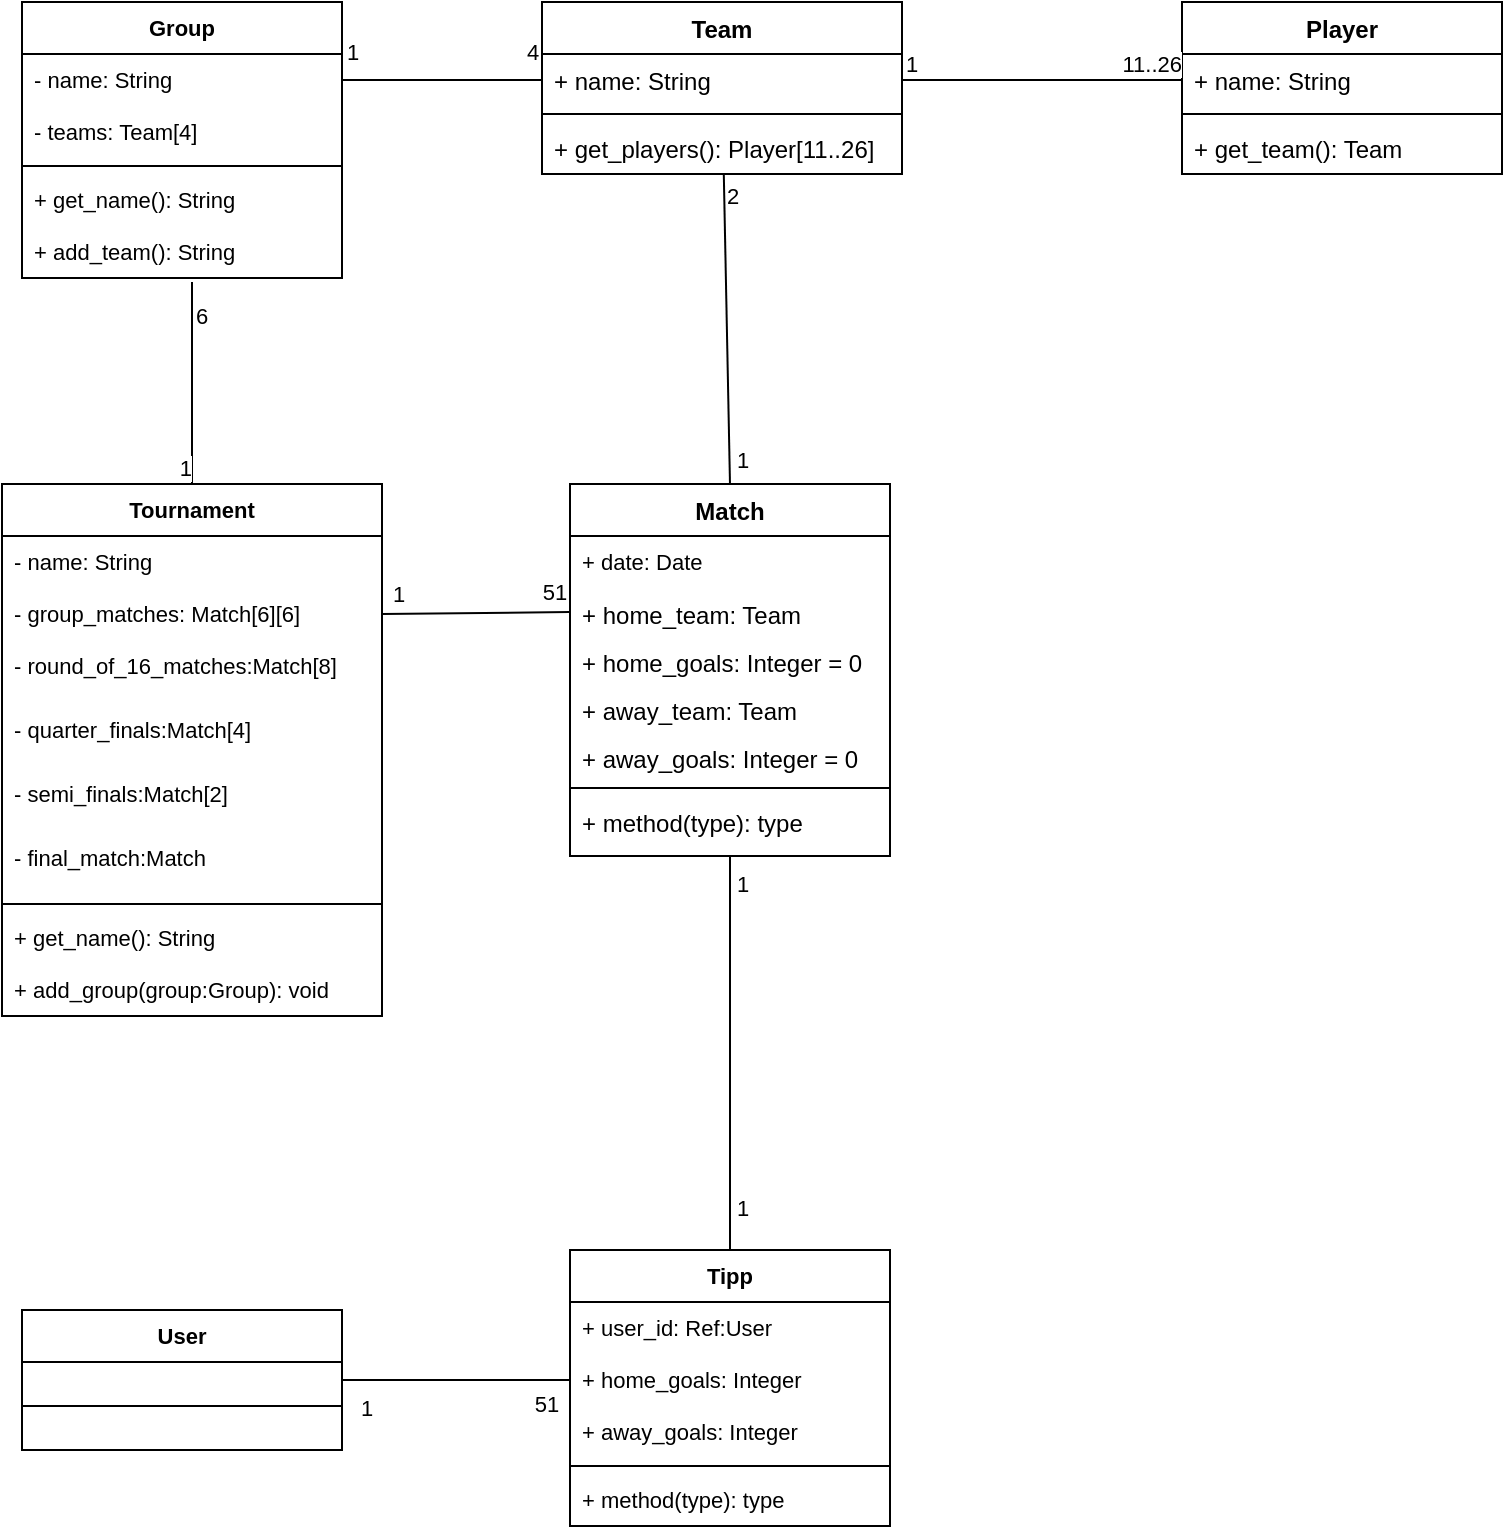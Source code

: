 <mxfile version="24.5.1" type="device">
  <diagram id="09B83zTgVnMZhx-neMrA" name="Seite-1">
    <mxGraphModel dx="790" dy="586" grid="1" gridSize="10" guides="1" tooltips="1" connect="1" arrows="1" fold="1" page="1" pageScale="1" pageWidth="827" pageHeight="1169" math="0" shadow="0">
      <root>
        <mxCell id="0" />
        <mxCell id="1" parent="0" />
        <mxCell id="2" value="Team" style="swimlane;fontStyle=1;align=center;verticalAlign=top;childLayout=stackLayout;horizontal=1;startSize=26;horizontalStack=0;resizeParent=1;resizeParentMax=0;resizeLast=0;collapsible=1;marginBottom=0;" parent="1" vertex="1">
          <mxGeometry x="320" y="280" width="180" height="86" as="geometry" />
        </mxCell>
        <mxCell id="3" value="+ name: String" style="text;strokeColor=none;fillColor=none;align=left;verticalAlign=top;spacingLeft=4;spacingRight=4;overflow=hidden;rotatable=0;points=[[0,0.5],[1,0.5]];portConstraint=eastwest;" parent="2" vertex="1">
          <mxGeometry y="26" width="180" height="26" as="geometry" />
        </mxCell>
        <mxCell id="4" value="" style="line;strokeWidth=1;fillColor=none;align=left;verticalAlign=middle;spacingTop=-1;spacingLeft=3;spacingRight=3;rotatable=0;labelPosition=right;points=[];portConstraint=eastwest;strokeColor=inherit;" parent="2" vertex="1">
          <mxGeometry y="52" width="180" height="8" as="geometry" />
        </mxCell>
        <mxCell id="5" value="+ get_players(): Player[11..26]" style="text;strokeColor=none;fillColor=none;align=left;verticalAlign=top;spacingLeft=4;spacingRight=4;overflow=hidden;rotatable=0;points=[[0,0.5],[1,0.5]];portConstraint=eastwest;" parent="2" vertex="1">
          <mxGeometry y="60" width="180" height="26" as="geometry" />
        </mxCell>
        <mxCell id="wwPuwIpyxpncLNS1QefD-5" value="Player" style="swimlane;fontStyle=1;align=center;verticalAlign=top;childLayout=stackLayout;horizontal=1;startSize=26;horizontalStack=0;resizeParent=1;resizeParentMax=0;resizeLast=0;collapsible=1;marginBottom=0;whiteSpace=wrap;html=1;" vertex="1" parent="1">
          <mxGeometry x="640" y="280" width="160" height="86" as="geometry" />
        </mxCell>
        <mxCell id="wwPuwIpyxpncLNS1QefD-6" value="+ name: String" style="text;strokeColor=none;fillColor=none;align=left;verticalAlign=top;spacingLeft=4;spacingRight=4;overflow=hidden;rotatable=0;points=[[0,0.5],[1,0.5]];portConstraint=eastwest;whiteSpace=wrap;html=1;" vertex="1" parent="wwPuwIpyxpncLNS1QefD-5">
          <mxGeometry y="26" width="160" height="26" as="geometry" />
        </mxCell>
        <mxCell id="wwPuwIpyxpncLNS1QefD-7" value="" style="line;strokeWidth=1;fillColor=none;align=left;verticalAlign=middle;spacingTop=-1;spacingLeft=3;spacingRight=3;rotatable=0;labelPosition=right;points=[];portConstraint=eastwest;strokeColor=inherit;" vertex="1" parent="wwPuwIpyxpncLNS1QefD-5">
          <mxGeometry y="52" width="160" height="8" as="geometry" />
        </mxCell>
        <mxCell id="wwPuwIpyxpncLNS1QefD-8" value="+ get_team(): Team" style="text;strokeColor=none;fillColor=none;align=left;verticalAlign=top;spacingLeft=4;spacingRight=4;overflow=hidden;rotatable=0;points=[[0,0.5],[1,0.5]];portConstraint=eastwest;whiteSpace=wrap;html=1;" vertex="1" parent="wwPuwIpyxpncLNS1QefD-5">
          <mxGeometry y="60" width="160" height="26" as="geometry" />
        </mxCell>
        <mxCell id="wwPuwIpyxpncLNS1QefD-9" value="" style="endArrow=none;html=1;rounded=0;exitX=1;exitY=0.5;exitDx=0;exitDy=0;entryX=0;entryY=0.5;entryDx=0;entryDy=0;" edge="1" parent="1" source="3" target="wwPuwIpyxpncLNS1QefD-6">
          <mxGeometry relative="1" as="geometry">
            <mxPoint x="480" y="410" as="sourcePoint" />
            <mxPoint x="650" y="571" as="targetPoint" />
          </mxGeometry>
        </mxCell>
        <mxCell id="wwPuwIpyxpncLNS1QefD-10" value="1" style="edgeLabel;resizable=0;html=1;align=left;verticalAlign=bottom;" connectable="0" vertex="1" parent="wwPuwIpyxpncLNS1QefD-9">
          <mxGeometry x="-1" relative="1" as="geometry" />
        </mxCell>
        <mxCell id="wwPuwIpyxpncLNS1QefD-11" value="11..26" style="edgeLabel;resizable=0;html=1;align=right;verticalAlign=bottom;" connectable="0" vertex="1" parent="wwPuwIpyxpncLNS1QefD-9">
          <mxGeometry x="1" relative="1" as="geometry" />
        </mxCell>
        <mxCell id="wwPuwIpyxpncLNS1QefD-12" value="Match" style="swimlane;fontStyle=1;align=center;verticalAlign=top;childLayout=stackLayout;horizontal=1;startSize=26;horizontalStack=0;resizeParent=1;resizeParentMax=0;resizeLast=0;collapsible=1;marginBottom=0;whiteSpace=wrap;html=1;" vertex="1" parent="1">
          <mxGeometry x="334" y="521" width="160" height="186" as="geometry" />
        </mxCell>
        <mxCell id="wwPuwIpyxpncLNS1QefD-88" value="+ date: Date" style="text;strokeColor=none;fillColor=none;align=left;verticalAlign=top;spacingLeft=4;spacingRight=4;overflow=hidden;rotatable=0;points=[[0,0.5],[1,0.5]];portConstraint=eastwest;whiteSpace=wrap;html=1;fontFamily=Helvetica;fontSize=11;fontColor=default;labelBackgroundColor=default;" vertex="1" parent="wwPuwIpyxpncLNS1QefD-12">
          <mxGeometry y="26" width="160" height="26" as="geometry" />
        </mxCell>
        <mxCell id="wwPuwIpyxpncLNS1QefD-13" value="+ home_team: Team&lt;div&gt;&lt;br&gt;&lt;/div&gt;" style="text;strokeColor=none;fillColor=none;align=left;verticalAlign=top;spacingLeft=4;spacingRight=4;overflow=hidden;rotatable=0;points=[[0,0.5],[1,0.5]];portConstraint=eastwest;whiteSpace=wrap;html=1;" vertex="1" parent="wwPuwIpyxpncLNS1QefD-12">
          <mxGeometry y="52" width="160" height="24" as="geometry" />
        </mxCell>
        <mxCell id="wwPuwIpyxpncLNS1QefD-69" value="+ home_goals: Integer = 0&lt;div&gt;&lt;br&gt;&lt;/div&gt;" style="text;strokeColor=none;fillColor=none;align=left;verticalAlign=top;spacingLeft=4;spacingRight=4;overflow=hidden;rotatable=0;points=[[0,0.5],[1,0.5]];portConstraint=eastwest;whiteSpace=wrap;html=1;" vertex="1" parent="wwPuwIpyxpncLNS1QefD-12">
          <mxGeometry y="76" width="160" height="24" as="geometry" />
        </mxCell>
        <mxCell id="wwPuwIpyxpncLNS1QefD-70" value="+ away_team: Team&lt;div&gt;&lt;br&gt;&lt;/div&gt;" style="text;strokeColor=none;fillColor=none;align=left;verticalAlign=top;spacingLeft=4;spacingRight=4;overflow=hidden;rotatable=0;points=[[0,0.5],[1,0.5]];portConstraint=eastwest;whiteSpace=wrap;html=1;" vertex="1" parent="wwPuwIpyxpncLNS1QefD-12">
          <mxGeometry y="100" width="160" height="24" as="geometry" />
        </mxCell>
        <mxCell id="wwPuwIpyxpncLNS1QefD-16" value="+ away_goals: Integer = 0" style="text;strokeColor=none;fillColor=none;align=left;verticalAlign=top;spacingLeft=4;spacingRight=4;overflow=hidden;rotatable=0;points=[[0,0.5],[1,0.5]];portConstraint=eastwest;whiteSpace=wrap;html=1;" vertex="1" parent="wwPuwIpyxpncLNS1QefD-12">
          <mxGeometry y="124" width="160" height="24" as="geometry" />
        </mxCell>
        <mxCell id="wwPuwIpyxpncLNS1QefD-14" value="" style="line;strokeWidth=1;fillColor=none;align=left;verticalAlign=middle;spacingTop=-1;spacingLeft=3;spacingRight=3;rotatable=0;labelPosition=right;points=[];portConstraint=eastwest;strokeColor=inherit;" vertex="1" parent="wwPuwIpyxpncLNS1QefD-12">
          <mxGeometry y="148" width="160" height="8" as="geometry" />
        </mxCell>
        <mxCell id="wwPuwIpyxpncLNS1QefD-15" value="+ method(type): type" style="text;strokeColor=none;fillColor=none;align=left;verticalAlign=top;spacingLeft=4;spacingRight=4;overflow=hidden;rotatable=0;points=[[0,0.5],[1,0.5]];portConstraint=eastwest;whiteSpace=wrap;html=1;" vertex="1" parent="wwPuwIpyxpncLNS1QefD-12">
          <mxGeometry y="156" width="160" height="30" as="geometry" />
        </mxCell>
        <mxCell id="wwPuwIpyxpncLNS1QefD-17" style="rounded=0;orthogonalLoop=1;jettySize=auto;html=1;exitX=0.5;exitY=0;exitDx=0;exitDy=0;entryX=0.505;entryY=1.003;entryDx=0;entryDy=0;entryPerimeter=0;endArrow=none;endFill=0;" edge="1" parent="1" source="wwPuwIpyxpncLNS1QefD-12" target="5">
          <mxGeometry relative="1" as="geometry" />
        </mxCell>
        <mxCell id="wwPuwIpyxpncLNS1QefD-71" value="2" style="edgeLabel;html=1;align=center;verticalAlign=middle;resizable=0;points=[];fontFamily=Helvetica;fontSize=11;fontColor=default;labelBackgroundColor=default;" vertex="1" connectable="0" parent="wwPuwIpyxpncLNS1QefD-17">
          <mxGeometry x="0.857" y="-1" relative="1" as="geometry">
            <mxPoint x="3" as="offset" />
          </mxGeometry>
        </mxCell>
        <mxCell id="wwPuwIpyxpncLNS1QefD-72" value="1" style="edgeLabel;html=1;align=center;verticalAlign=middle;resizable=0;points=[];fontFamily=Helvetica;fontSize=11;fontColor=default;labelBackgroundColor=default;" vertex="1" connectable="0" parent="wwPuwIpyxpncLNS1QefD-17">
          <mxGeometry x="-0.844" y="-1" relative="1" as="geometry">
            <mxPoint x="5" as="offset" />
          </mxGeometry>
        </mxCell>
        <mxCell id="wwPuwIpyxpncLNS1QefD-20" value="Group" style="swimlane;fontStyle=1;align=center;verticalAlign=top;childLayout=stackLayout;horizontal=1;startSize=26;horizontalStack=0;resizeParent=1;resizeParentMax=0;resizeLast=0;collapsible=1;marginBottom=0;whiteSpace=wrap;html=1;fontFamily=Helvetica;fontSize=11;fontColor=default;labelBackgroundColor=default;" vertex="1" parent="1">
          <mxGeometry x="60" y="280" width="160" height="138" as="geometry" />
        </mxCell>
        <mxCell id="wwPuwIpyxpncLNS1QefD-21" value="- name: String" style="text;strokeColor=none;fillColor=none;align=left;verticalAlign=top;spacingLeft=4;spacingRight=4;overflow=hidden;rotatable=0;points=[[0,0.5],[1,0.5]];portConstraint=eastwest;whiteSpace=wrap;html=1;fontFamily=Helvetica;fontSize=11;fontColor=default;labelBackgroundColor=default;" vertex="1" parent="wwPuwIpyxpncLNS1QefD-20">
          <mxGeometry y="26" width="160" height="26" as="geometry" />
        </mxCell>
        <mxCell id="wwPuwIpyxpncLNS1QefD-66" value="- teams: Team[4]" style="text;strokeColor=none;fillColor=none;align=left;verticalAlign=top;spacingLeft=4;spacingRight=4;overflow=hidden;rotatable=0;points=[[0,0.5],[1,0.5]];portConstraint=eastwest;whiteSpace=wrap;html=1;fontFamily=Helvetica;fontSize=11;fontColor=default;labelBackgroundColor=default;" vertex="1" parent="wwPuwIpyxpncLNS1QefD-20">
          <mxGeometry y="52" width="160" height="26" as="geometry" />
        </mxCell>
        <mxCell id="wwPuwIpyxpncLNS1QefD-22" value="" style="line;strokeWidth=1;fillColor=none;align=left;verticalAlign=middle;spacingTop=-1;spacingLeft=3;spacingRight=3;rotatable=0;labelPosition=right;points=[];portConstraint=eastwest;strokeColor=inherit;fontFamily=Helvetica;fontSize=11;fontColor=default;labelBackgroundColor=default;" vertex="1" parent="wwPuwIpyxpncLNS1QefD-20">
          <mxGeometry y="78" width="160" height="8" as="geometry" />
        </mxCell>
        <mxCell id="wwPuwIpyxpncLNS1QefD-23" value="+ get_name(): String" style="text;strokeColor=none;fillColor=none;align=left;verticalAlign=top;spacingLeft=4;spacingRight=4;overflow=hidden;rotatable=0;points=[[0,0.5],[1,0.5]];portConstraint=eastwest;whiteSpace=wrap;html=1;fontFamily=Helvetica;fontSize=11;fontColor=default;labelBackgroundColor=default;" vertex="1" parent="wwPuwIpyxpncLNS1QefD-20">
          <mxGeometry y="86" width="160" height="26" as="geometry" />
        </mxCell>
        <mxCell id="wwPuwIpyxpncLNS1QefD-67" value="+ add_team(): String" style="text;strokeColor=none;fillColor=none;align=left;verticalAlign=top;spacingLeft=4;spacingRight=4;overflow=hidden;rotatable=0;points=[[0,0.5],[1,0.5]];portConstraint=eastwest;whiteSpace=wrap;html=1;fontFamily=Helvetica;fontSize=11;fontColor=default;labelBackgroundColor=default;" vertex="1" parent="wwPuwIpyxpncLNS1QefD-20">
          <mxGeometry y="112" width="160" height="26" as="geometry" />
        </mxCell>
        <mxCell id="wwPuwIpyxpncLNS1QefD-24" style="edgeStyle=none;rounded=0;orthogonalLoop=1;jettySize=auto;html=1;exitX=1;exitY=0.5;exitDx=0;exitDy=0;entryX=0;entryY=0.5;entryDx=0;entryDy=0;strokeColor=default;align=center;verticalAlign=middle;fontFamily=Helvetica;fontSize=11;fontColor=default;labelBackgroundColor=default;endArrow=none;" edge="1" parent="1" source="wwPuwIpyxpncLNS1QefD-21" target="3">
          <mxGeometry relative="1" as="geometry" />
        </mxCell>
        <mxCell id="wwPuwIpyxpncLNS1QefD-25" value="1" style="text;html=1;align=center;verticalAlign=middle;resizable=0;points=[];autosize=1;strokeColor=none;fillColor=none;fontFamily=Helvetica;fontSize=11;fontColor=default;labelBackgroundColor=default;" vertex="1" parent="1">
          <mxGeometry x="210" y="290" width="30" height="30" as="geometry" />
        </mxCell>
        <mxCell id="wwPuwIpyxpncLNS1QefD-26" value="4" style="text;html=1;align=center;verticalAlign=middle;resizable=0;points=[];autosize=1;strokeColor=none;fillColor=none;fontFamily=Helvetica;fontSize=11;fontColor=default;labelBackgroundColor=default;" vertex="1" parent="1">
          <mxGeometry x="300" y="290" width="30" height="30" as="geometry" />
        </mxCell>
        <mxCell id="wwPuwIpyxpncLNS1QefD-35" style="edgeStyle=none;rounded=0;orthogonalLoop=1;jettySize=auto;html=1;exitX=1;exitY=0.5;exitDx=0;exitDy=0;strokeColor=default;align=center;verticalAlign=middle;fontFamily=Helvetica;fontSize=11;fontColor=default;labelBackgroundColor=default;endArrow=none;entryX=0;entryY=0.5;entryDx=0;entryDy=0;" edge="1" parent="1" source="wwPuwIpyxpncLNS1QefD-34" target="wwPuwIpyxpncLNS1QefD-13">
          <mxGeometry relative="1" as="geometry">
            <mxPoint x="340" y="561" as="sourcePoint" />
            <mxPoint x="440" y="560" as="targetPoint" />
          </mxGeometry>
        </mxCell>
        <mxCell id="wwPuwIpyxpncLNS1QefD-36" value="1" style="edgeLabel;html=1;align=center;verticalAlign=middle;resizable=0;points=[];fontFamily=Helvetica;fontSize=11;fontColor=default;labelBackgroundColor=default;" vertex="1" connectable="0" parent="wwPuwIpyxpncLNS1QefD-35">
          <mxGeometry x="-0.667" relative="1" as="geometry">
            <mxPoint x="-8" y="-10" as="offset" />
          </mxGeometry>
        </mxCell>
        <mxCell id="wwPuwIpyxpncLNS1QefD-37" value="&lt;div&gt;51&lt;/div&gt;" style="edgeLabel;html=1;align=center;verticalAlign=middle;resizable=0;points=[];fontFamily=Helvetica;fontSize=11;fontColor=default;labelBackgroundColor=default;" vertex="1" connectable="0" parent="wwPuwIpyxpncLNS1QefD-35">
          <mxGeometry x="0.818" y="-1" relative="1" as="geometry">
            <mxPoint y="-11" as="offset" />
          </mxGeometry>
        </mxCell>
        <mxCell id="wwPuwIpyxpncLNS1QefD-27" value="Tournament" style="swimlane;fontStyle=1;align=center;verticalAlign=top;childLayout=stackLayout;horizontal=1;startSize=26;horizontalStack=0;resizeParent=1;resizeParentMax=0;resizeLast=0;collapsible=1;marginBottom=0;whiteSpace=wrap;html=1;fontFamily=Helvetica;fontSize=11;fontColor=default;labelBackgroundColor=default;" vertex="1" parent="1">
          <mxGeometry x="50" y="521" width="190" height="266" as="geometry" />
        </mxCell>
        <mxCell id="wwPuwIpyxpncLNS1QefD-28" value="- name: String" style="text;strokeColor=none;fillColor=none;align=left;verticalAlign=top;spacingLeft=4;spacingRight=4;overflow=hidden;rotatable=0;points=[[0,0.5],[1,0.5]];portConstraint=eastwest;whiteSpace=wrap;html=1;fontFamily=Helvetica;fontSize=11;fontColor=default;labelBackgroundColor=default;" vertex="1" parent="wwPuwIpyxpncLNS1QefD-27">
          <mxGeometry y="26" width="190" height="26" as="geometry" />
        </mxCell>
        <mxCell id="wwPuwIpyxpncLNS1QefD-34" value="- group_matches: Match[6][6]" style="text;strokeColor=none;fillColor=none;align=left;verticalAlign=top;spacingLeft=4;spacingRight=4;overflow=hidden;rotatable=0;points=[[0,0.5],[1,0.5]];portConstraint=eastwest;whiteSpace=wrap;html=1;fontFamily=Helvetica;fontSize=11;fontColor=default;labelBackgroundColor=default;" vertex="1" parent="wwPuwIpyxpncLNS1QefD-27">
          <mxGeometry y="52" width="190" height="26" as="geometry" />
        </mxCell>
        <mxCell id="wwPuwIpyxpncLNS1QefD-39" value="- round_of_16_matches:Match[8]" style="text;strokeColor=none;fillColor=none;align=left;verticalAlign=top;spacingLeft=4;spacingRight=4;overflow=hidden;rotatable=0;points=[[0,0.5],[1,0.5]];portConstraint=eastwest;whiteSpace=wrap;html=1;fontFamily=Helvetica;fontSize=11;fontColor=default;labelBackgroundColor=default;" vertex="1" parent="wwPuwIpyxpncLNS1QefD-27">
          <mxGeometry y="78" width="190" height="32" as="geometry" />
        </mxCell>
        <mxCell id="wwPuwIpyxpncLNS1QefD-43" value="- quarter_finals:Match[4]" style="text;strokeColor=none;fillColor=none;align=left;verticalAlign=top;spacingLeft=4;spacingRight=4;overflow=hidden;rotatable=0;points=[[0,0.5],[1,0.5]];portConstraint=eastwest;whiteSpace=wrap;html=1;fontFamily=Helvetica;fontSize=11;fontColor=default;labelBackgroundColor=default;" vertex="1" parent="wwPuwIpyxpncLNS1QefD-27">
          <mxGeometry y="110" width="190" height="32" as="geometry" />
        </mxCell>
        <mxCell id="wwPuwIpyxpncLNS1QefD-44" value="- semi_finals:Match[2]" style="text;strokeColor=none;fillColor=none;align=left;verticalAlign=top;spacingLeft=4;spacingRight=4;overflow=hidden;rotatable=0;points=[[0,0.5],[1,0.5]];portConstraint=eastwest;whiteSpace=wrap;html=1;fontFamily=Helvetica;fontSize=11;fontColor=default;labelBackgroundColor=default;" vertex="1" parent="wwPuwIpyxpncLNS1QefD-27">
          <mxGeometry y="142" width="190" height="32" as="geometry" />
        </mxCell>
        <mxCell id="wwPuwIpyxpncLNS1QefD-45" value="- final_match:Match" style="text;strokeColor=none;fillColor=none;align=left;verticalAlign=top;spacingLeft=4;spacingRight=4;overflow=hidden;rotatable=0;points=[[0,0.5],[1,0.5]];portConstraint=eastwest;whiteSpace=wrap;html=1;fontFamily=Helvetica;fontSize=11;fontColor=default;labelBackgroundColor=default;" vertex="1" parent="wwPuwIpyxpncLNS1QefD-27">
          <mxGeometry y="174" width="190" height="32" as="geometry" />
        </mxCell>
        <mxCell id="wwPuwIpyxpncLNS1QefD-29" value="" style="line;strokeWidth=1;fillColor=none;align=left;verticalAlign=middle;spacingTop=-1;spacingLeft=3;spacingRight=3;rotatable=0;labelPosition=right;points=[];portConstraint=eastwest;strokeColor=inherit;fontFamily=Helvetica;fontSize=11;fontColor=default;labelBackgroundColor=default;" vertex="1" parent="wwPuwIpyxpncLNS1QefD-27">
          <mxGeometry y="206" width="190" height="8" as="geometry" />
        </mxCell>
        <mxCell id="wwPuwIpyxpncLNS1QefD-30" value="+ get_name(): String" style="text;strokeColor=none;fillColor=none;align=left;verticalAlign=top;spacingLeft=4;spacingRight=4;overflow=hidden;rotatable=0;points=[[0,0.5],[1,0.5]];portConstraint=eastwest;whiteSpace=wrap;html=1;fontFamily=Helvetica;fontSize=11;fontColor=default;labelBackgroundColor=default;" vertex="1" parent="wwPuwIpyxpncLNS1QefD-27">
          <mxGeometry y="214" width="190" height="26" as="geometry" />
        </mxCell>
        <mxCell id="wwPuwIpyxpncLNS1QefD-68" value="+ add_group(group:Group): void" style="text;strokeColor=none;fillColor=none;align=left;verticalAlign=top;spacingLeft=4;spacingRight=4;overflow=hidden;rotatable=0;points=[[0,0.5],[1,0.5]];portConstraint=eastwest;whiteSpace=wrap;html=1;fontFamily=Helvetica;fontSize=11;fontColor=default;labelBackgroundColor=default;" vertex="1" parent="wwPuwIpyxpncLNS1QefD-27">
          <mxGeometry y="240" width="190" height="26" as="geometry" />
        </mxCell>
        <mxCell id="wwPuwIpyxpncLNS1QefD-31" value="" style="endArrow=none;html=1;rounded=0;strokeColor=default;align=center;verticalAlign=middle;fontFamily=Helvetica;fontSize=11;fontColor=default;labelBackgroundColor=default;entryX=0.5;entryY=0;entryDx=0;entryDy=0;" edge="1" parent="1" target="wwPuwIpyxpncLNS1QefD-27">
          <mxGeometry relative="1" as="geometry">
            <mxPoint x="145" y="420" as="sourcePoint" />
            <mxPoint x="540" y="420" as="targetPoint" />
          </mxGeometry>
        </mxCell>
        <mxCell id="wwPuwIpyxpncLNS1QefD-32" value="6" style="edgeLabel;resizable=0;html=1;align=left;verticalAlign=bottom;fontFamily=Helvetica;fontSize=11;fontColor=default;labelBackgroundColor=default;" connectable="0" vertex="1" parent="wwPuwIpyxpncLNS1QefD-31">
          <mxGeometry x="-1" relative="1" as="geometry">
            <mxPoint y="25" as="offset" />
          </mxGeometry>
        </mxCell>
        <mxCell id="wwPuwIpyxpncLNS1QefD-33" value="1" style="edgeLabel;resizable=0;html=1;align=right;verticalAlign=bottom;fontFamily=Helvetica;fontSize=11;fontColor=default;labelBackgroundColor=default;" connectable="0" vertex="1" parent="wwPuwIpyxpncLNS1QefD-31">
          <mxGeometry x="1" relative="1" as="geometry" />
        </mxCell>
        <mxCell id="wwPuwIpyxpncLNS1QefD-81" style="edgeStyle=none;rounded=0;orthogonalLoop=1;jettySize=auto;html=1;exitX=1;exitY=0.5;exitDx=0;exitDy=0;entryX=0;entryY=0.5;entryDx=0;entryDy=0;strokeColor=default;align=center;verticalAlign=middle;fontFamily=Helvetica;fontSize=11;fontColor=default;labelBackgroundColor=default;endArrow=none;" edge="1" parent="1" source="wwPuwIpyxpncLNS1QefD-73" target="wwPuwIpyxpncLNS1QefD-78">
          <mxGeometry relative="1" as="geometry" />
        </mxCell>
        <mxCell id="wwPuwIpyxpncLNS1QefD-82" value="1" style="edgeLabel;html=1;align=center;verticalAlign=middle;resizable=0;points=[];fontFamily=Helvetica;fontSize=11;fontColor=default;labelBackgroundColor=default;" vertex="1" connectable="0" parent="wwPuwIpyxpncLNS1QefD-81">
          <mxGeometry x="-0.734" y="1" relative="1" as="geometry">
            <mxPoint x="-3" y="15" as="offset" />
          </mxGeometry>
        </mxCell>
        <mxCell id="wwPuwIpyxpncLNS1QefD-83" value="51" style="edgeLabel;html=1;align=center;verticalAlign=middle;resizable=0;points=[];fontFamily=Helvetica;fontSize=11;fontColor=default;labelBackgroundColor=default;" vertex="1" connectable="0" parent="wwPuwIpyxpncLNS1QefD-81">
          <mxGeometry x="0.733" relative="1" as="geometry">
            <mxPoint x="3" y="12" as="offset" />
          </mxGeometry>
        </mxCell>
        <mxCell id="wwPuwIpyxpncLNS1QefD-73" value="User" style="swimlane;fontStyle=1;align=center;verticalAlign=top;childLayout=stackLayout;horizontal=1;startSize=26;horizontalStack=0;resizeParent=1;resizeParentMax=0;resizeLast=0;collapsible=1;marginBottom=0;whiteSpace=wrap;html=1;fontFamily=Helvetica;fontSize=11;fontColor=default;labelBackgroundColor=default;" vertex="1" parent="1">
          <mxGeometry x="60" y="934" width="160" height="70" as="geometry" />
        </mxCell>
        <mxCell id="wwPuwIpyxpncLNS1QefD-75" value="" style="line;strokeWidth=1;fillColor=none;align=left;verticalAlign=middle;spacingTop=-1;spacingLeft=3;spacingRight=3;rotatable=0;labelPosition=right;points=[];portConstraint=eastwest;strokeColor=inherit;fontFamily=Helvetica;fontSize=11;fontColor=default;labelBackgroundColor=default;" vertex="1" parent="wwPuwIpyxpncLNS1QefD-73">
          <mxGeometry y="26" width="160" height="44" as="geometry" />
        </mxCell>
        <mxCell id="wwPuwIpyxpncLNS1QefD-85" style="edgeStyle=none;rounded=0;orthogonalLoop=1;jettySize=auto;html=1;exitX=0.5;exitY=0;exitDx=0;exitDy=0;entryX=0.5;entryY=1;entryDx=0;entryDy=0;strokeColor=default;align=center;verticalAlign=middle;fontFamily=Helvetica;fontSize=11;fontColor=default;labelBackgroundColor=default;endArrow=none;" edge="1" parent="1" source="wwPuwIpyxpncLNS1QefD-77" target="wwPuwIpyxpncLNS1QefD-12">
          <mxGeometry relative="1" as="geometry" />
        </mxCell>
        <mxCell id="wwPuwIpyxpncLNS1QefD-86" value="1" style="edgeLabel;html=1;align=center;verticalAlign=middle;resizable=0;points=[];fontFamily=Helvetica;fontSize=11;fontColor=default;labelBackgroundColor=default;" vertex="1" connectable="0" parent="wwPuwIpyxpncLNS1QefD-85">
          <mxGeometry x="-0.787" y="-2" relative="1" as="geometry">
            <mxPoint x="4" as="offset" />
          </mxGeometry>
        </mxCell>
        <mxCell id="wwPuwIpyxpncLNS1QefD-87" value="1" style="edgeLabel;html=1;align=center;verticalAlign=middle;resizable=0;points=[];fontFamily=Helvetica;fontSize=11;fontColor=default;labelBackgroundColor=default;" vertex="1" connectable="0" parent="wwPuwIpyxpncLNS1QefD-85">
          <mxGeometry x="0.865" relative="1" as="geometry">
            <mxPoint x="6" as="offset" />
          </mxGeometry>
        </mxCell>
        <mxCell id="wwPuwIpyxpncLNS1QefD-77" value="Tipp" style="swimlane;fontStyle=1;align=center;verticalAlign=top;childLayout=stackLayout;horizontal=1;startSize=26;horizontalStack=0;resizeParent=1;resizeParentMax=0;resizeLast=0;collapsible=1;marginBottom=0;whiteSpace=wrap;html=1;fontFamily=Helvetica;fontSize=11;fontColor=default;labelBackgroundColor=default;" vertex="1" parent="1">
          <mxGeometry x="334" y="904" width="160" height="138" as="geometry" />
        </mxCell>
        <mxCell id="wwPuwIpyxpncLNS1QefD-89" value="+ user_id: Ref:User" style="text;strokeColor=none;fillColor=none;align=left;verticalAlign=top;spacingLeft=4;spacingRight=4;overflow=hidden;rotatable=0;points=[[0,0.5],[1,0.5]];portConstraint=eastwest;whiteSpace=wrap;html=1;fontFamily=Helvetica;fontSize=11;fontColor=default;labelBackgroundColor=default;" vertex="1" parent="wwPuwIpyxpncLNS1QefD-77">
          <mxGeometry y="26" width="160" height="26" as="geometry" />
        </mxCell>
        <mxCell id="wwPuwIpyxpncLNS1QefD-78" value="+ home_goals: Integer" style="text;strokeColor=none;fillColor=none;align=left;verticalAlign=top;spacingLeft=4;spacingRight=4;overflow=hidden;rotatable=0;points=[[0,0.5],[1,0.5]];portConstraint=eastwest;whiteSpace=wrap;html=1;fontFamily=Helvetica;fontSize=11;fontColor=default;labelBackgroundColor=default;" vertex="1" parent="wwPuwIpyxpncLNS1QefD-77">
          <mxGeometry y="52" width="160" height="26" as="geometry" />
        </mxCell>
        <mxCell id="wwPuwIpyxpncLNS1QefD-84" value="+ away_goals: Integer" style="text;strokeColor=none;fillColor=none;align=left;verticalAlign=top;spacingLeft=4;spacingRight=4;overflow=hidden;rotatable=0;points=[[0,0.5],[1,0.5]];portConstraint=eastwest;whiteSpace=wrap;html=1;fontFamily=Helvetica;fontSize=11;fontColor=default;labelBackgroundColor=default;" vertex="1" parent="wwPuwIpyxpncLNS1QefD-77">
          <mxGeometry y="78" width="160" height="26" as="geometry" />
        </mxCell>
        <mxCell id="wwPuwIpyxpncLNS1QefD-79" value="" style="line;strokeWidth=1;fillColor=none;align=left;verticalAlign=middle;spacingTop=-1;spacingLeft=3;spacingRight=3;rotatable=0;labelPosition=right;points=[];portConstraint=eastwest;strokeColor=inherit;fontFamily=Helvetica;fontSize=11;fontColor=default;labelBackgroundColor=default;" vertex="1" parent="wwPuwIpyxpncLNS1QefD-77">
          <mxGeometry y="104" width="160" height="8" as="geometry" />
        </mxCell>
        <mxCell id="wwPuwIpyxpncLNS1QefD-80" value="+ method(type): type" style="text;strokeColor=none;fillColor=none;align=left;verticalAlign=top;spacingLeft=4;spacingRight=4;overflow=hidden;rotatable=0;points=[[0,0.5],[1,0.5]];portConstraint=eastwest;whiteSpace=wrap;html=1;fontFamily=Helvetica;fontSize=11;fontColor=default;labelBackgroundColor=default;" vertex="1" parent="wwPuwIpyxpncLNS1QefD-77">
          <mxGeometry y="112" width="160" height="26" as="geometry" />
        </mxCell>
      </root>
    </mxGraphModel>
  </diagram>
</mxfile>
